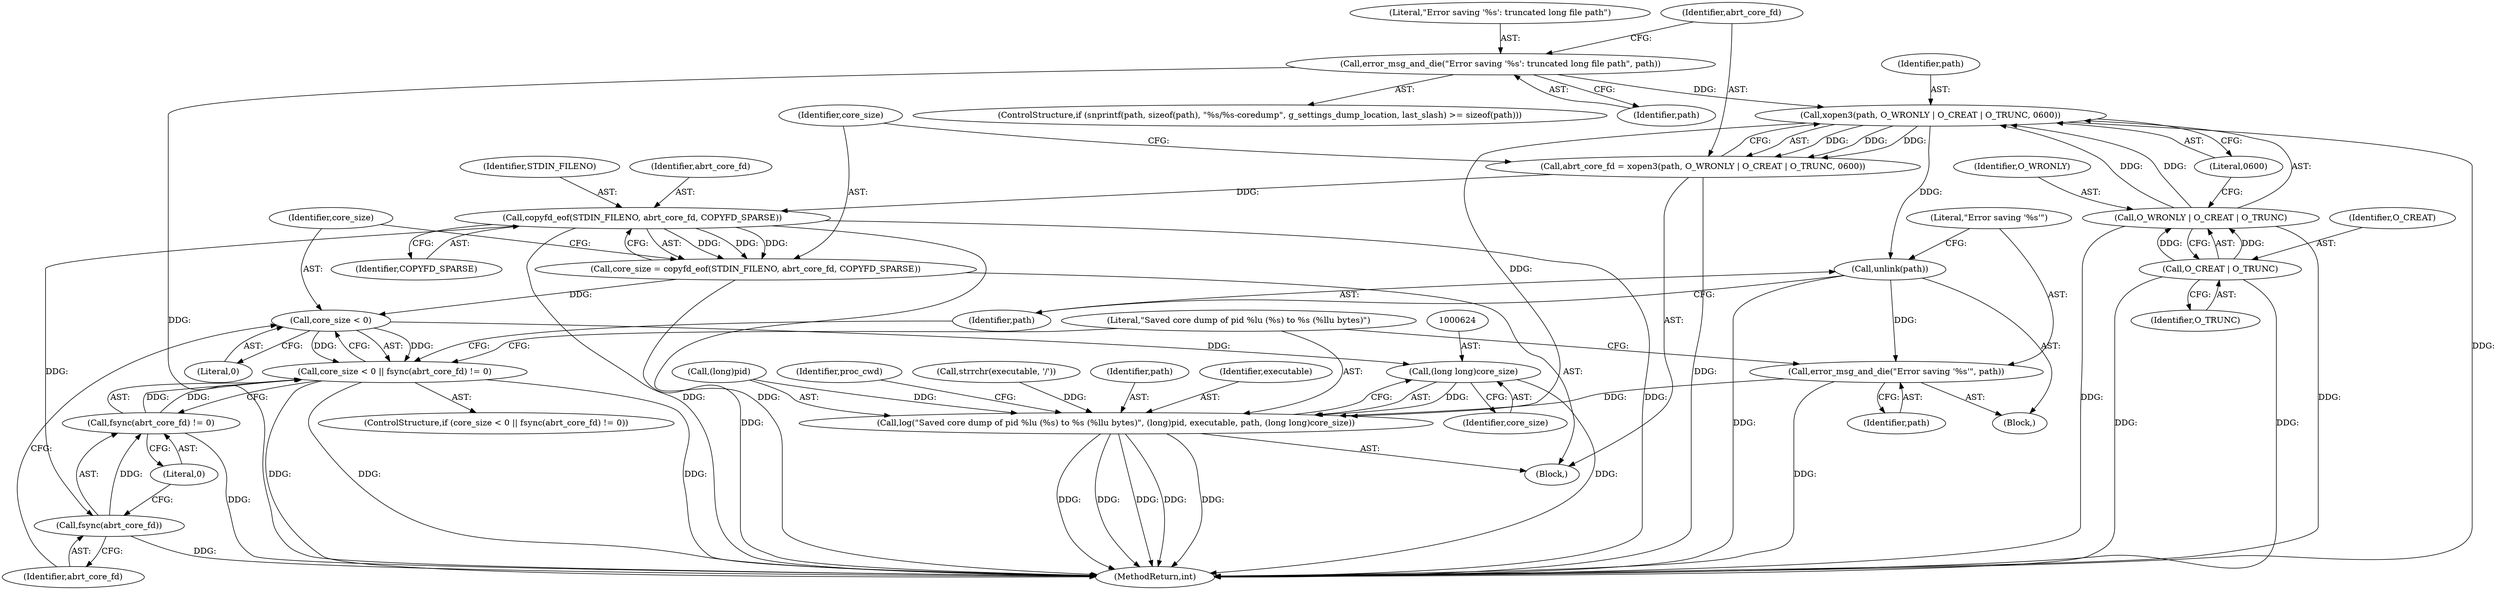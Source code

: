 digraph "0_abrt_8939398b82006ba1fec4ed491339fc075f43fc7c_1@API" {
"1000586" [label="(Call,xopen3(path, O_WRONLY | O_CREAT | O_TRUNC, 0600))"];
"1000580" [label="(Call,error_msg_and_die(\"Error saving '%s': truncated long file path\", path))"];
"1000588" [label="(Call,O_WRONLY | O_CREAT | O_TRUNC)"];
"1000590" [label="(Call,O_CREAT | O_TRUNC)"];
"1000584" [label="(Call,abrt_core_fd = xopen3(path, O_WRONLY | O_CREAT | O_TRUNC, 0600))"];
"1000597" [label="(Call,copyfd_eof(STDIN_FILENO, abrt_core_fd, COPYFD_SPARSE))"];
"1000595" [label="(Call,core_size = copyfd_eof(STDIN_FILENO, abrt_core_fd, COPYFD_SPARSE))"];
"1000603" [label="(Call,core_size < 0)"];
"1000602" [label="(Call,core_size < 0 || fsync(abrt_core_fd) != 0)"];
"1000623" [label="(Call,(long long)core_size)"];
"1000616" [label="(Call,log(\"Saved core dump of pid %lu (%s) to %s (%llu bytes)\", (long)pid, executable, path, (long long)core_size))"];
"1000607" [label="(Call,fsync(abrt_core_fd))"];
"1000606" [label="(Call,fsync(abrt_core_fd) != 0)"];
"1000611" [label="(Call,unlink(path))"];
"1000613" [label="(Call,error_msg_and_die(\"Error saving '%s'\", path))"];
"1000584" [label="(Call,abrt_core_fd = xopen3(path, O_WRONLY | O_CREAT | O_TRUNC, 0600))"];
"1000618" [label="(Call,(long)pid)"];
"1000615" [label="(Identifier,path)"];
"1000597" [label="(Call,copyfd_eof(STDIN_FILENO, abrt_core_fd, COPYFD_SPARSE))"];
"1000614" [label="(Literal,\"Error saving '%s'\")"];
"1000600" [label="(Identifier,COPYFD_SPARSE)"];
"1000625" [label="(Identifier,core_size)"];
"1000596" [label="(Identifier,core_size)"];
"1000568" [label="(Block,)"];
"1000616" [label="(Call,log(\"Saved core dump of pid %lu (%s) to %s (%llu bytes)\", (long)pid, executable, path, (long long)core_size))"];
"1000581" [label="(Literal,\"Error saving '%s': truncated long file path\")"];
"1000608" [label="(Identifier,abrt_core_fd)"];
"1000590" [label="(Call,O_CREAT | O_TRUNC)"];
"1000606" [label="(Call,fsync(abrt_core_fd) != 0)"];
"1000580" [label="(Call,error_msg_and_die(\"Error saving '%s': truncated long file path\", path))"];
"1000617" [label="(Literal,\"Saved core dump of pid %lu (%s) to %s (%llu bytes)\")"];
"1000588" [label="(Call,O_WRONLY | O_CREAT | O_TRUNC)"];
"1000593" [label="(Literal,0600)"];
"1000601" [label="(ControlStructure,if (core_size < 0 || fsync(abrt_core_fd) != 0))"];
"1000609" [label="(Literal,0)"];
"1000587" [label="(Identifier,path)"];
"1000612" [label="(Identifier,path)"];
"1000610" [label="(Block,)"];
"1000589" [label="(Identifier,O_WRONLY)"];
"1000628" [label="(Identifier,proc_cwd)"];
"1000613" [label="(Call,error_msg_and_die(\"Error saving '%s'\", path))"];
"1000607" [label="(Call,fsync(abrt_core_fd))"];
"1000555" [label="(Call,strrchr(executable, '/'))"];
"1000602" [label="(Call,core_size < 0 || fsync(abrt_core_fd) != 0)"];
"1000598" [label="(Identifier,STDIN_FILENO)"];
"1000622" [label="(Identifier,path)"];
"1000582" [label="(Identifier,path)"];
"1000603" [label="(Call,core_size < 0)"];
"1000623" [label="(Call,(long long)core_size)"];
"1000586" [label="(Call,xopen3(path, O_WRONLY | O_CREAT | O_TRUNC, 0600))"];
"1000592" [label="(Identifier,O_TRUNC)"];
"1000599" [label="(Identifier,abrt_core_fd)"];
"1000569" [label="(ControlStructure,if (snprintf(path, sizeof(path), \"%s/%s-coredump\", g_settings_dump_location, last_slash) >= sizeof(path)))"];
"1000595" [label="(Call,core_size = copyfd_eof(STDIN_FILENO, abrt_core_fd, COPYFD_SPARSE))"];
"1000604" [label="(Identifier,core_size)"];
"1000591" [label="(Identifier,O_CREAT)"];
"1001237" [label="(MethodReturn,int)"];
"1000585" [label="(Identifier,abrt_core_fd)"];
"1000605" [label="(Literal,0)"];
"1000621" [label="(Identifier,executable)"];
"1000611" [label="(Call,unlink(path))"];
"1000586" -> "1000584"  [label="AST: "];
"1000586" -> "1000593"  [label="CFG: "];
"1000587" -> "1000586"  [label="AST: "];
"1000588" -> "1000586"  [label="AST: "];
"1000593" -> "1000586"  [label="AST: "];
"1000584" -> "1000586"  [label="CFG: "];
"1000586" -> "1001237"  [label="DDG: "];
"1000586" -> "1000584"  [label="DDG: "];
"1000586" -> "1000584"  [label="DDG: "];
"1000586" -> "1000584"  [label="DDG: "];
"1000580" -> "1000586"  [label="DDG: "];
"1000588" -> "1000586"  [label="DDG: "];
"1000588" -> "1000586"  [label="DDG: "];
"1000586" -> "1000611"  [label="DDG: "];
"1000586" -> "1000616"  [label="DDG: "];
"1000580" -> "1000569"  [label="AST: "];
"1000580" -> "1000582"  [label="CFG: "];
"1000581" -> "1000580"  [label="AST: "];
"1000582" -> "1000580"  [label="AST: "];
"1000585" -> "1000580"  [label="CFG: "];
"1000580" -> "1001237"  [label="DDG: "];
"1000588" -> "1000590"  [label="CFG: "];
"1000589" -> "1000588"  [label="AST: "];
"1000590" -> "1000588"  [label="AST: "];
"1000593" -> "1000588"  [label="CFG: "];
"1000588" -> "1001237"  [label="DDG: "];
"1000588" -> "1001237"  [label="DDG: "];
"1000590" -> "1000588"  [label="DDG: "];
"1000590" -> "1000588"  [label="DDG: "];
"1000590" -> "1000592"  [label="CFG: "];
"1000591" -> "1000590"  [label="AST: "];
"1000592" -> "1000590"  [label="AST: "];
"1000590" -> "1001237"  [label="DDG: "];
"1000590" -> "1001237"  [label="DDG: "];
"1000584" -> "1000568"  [label="AST: "];
"1000585" -> "1000584"  [label="AST: "];
"1000596" -> "1000584"  [label="CFG: "];
"1000584" -> "1001237"  [label="DDG: "];
"1000584" -> "1000597"  [label="DDG: "];
"1000597" -> "1000595"  [label="AST: "];
"1000597" -> "1000600"  [label="CFG: "];
"1000598" -> "1000597"  [label="AST: "];
"1000599" -> "1000597"  [label="AST: "];
"1000600" -> "1000597"  [label="AST: "];
"1000595" -> "1000597"  [label="CFG: "];
"1000597" -> "1001237"  [label="DDG: "];
"1000597" -> "1001237"  [label="DDG: "];
"1000597" -> "1001237"  [label="DDG: "];
"1000597" -> "1000595"  [label="DDG: "];
"1000597" -> "1000595"  [label="DDG: "];
"1000597" -> "1000595"  [label="DDG: "];
"1000597" -> "1000607"  [label="DDG: "];
"1000595" -> "1000568"  [label="AST: "];
"1000596" -> "1000595"  [label="AST: "];
"1000604" -> "1000595"  [label="CFG: "];
"1000595" -> "1001237"  [label="DDG: "];
"1000595" -> "1000603"  [label="DDG: "];
"1000603" -> "1000602"  [label="AST: "];
"1000603" -> "1000605"  [label="CFG: "];
"1000604" -> "1000603"  [label="AST: "];
"1000605" -> "1000603"  [label="AST: "];
"1000608" -> "1000603"  [label="CFG: "];
"1000602" -> "1000603"  [label="CFG: "];
"1000603" -> "1000602"  [label="DDG: "];
"1000603" -> "1000602"  [label="DDG: "];
"1000603" -> "1000623"  [label="DDG: "];
"1000602" -> "1000601"  [label="AST: "];
"1000602" -> "1000606"  [label="CFG: "];
"1000606" -> "1000602"  [label="AST: "];
"1000612" -> "1000602"  [label="CFG: "];
"1000617" -> "1000602"  [label="CFG: "];
"1000602" -> "1001237"  [label="DDG: "];
"1000602" -> "1001237"  [label="DDG: "];
"1000602" -> "1001237"  [label="DDG: "];
"1000606" -> "1000602"  [label="DDG: "];
"1000606" -> "1000602"  [label="DDG: "];
"1000623" -> "1000616"  [label="AST: "];
"1000623" -> "1000625"  [label="CFG: "];
"1000624" -> "1000623"  [label="AST: "];
"1000625" -> "1000623"  [label="AST: "];
"1000616" -> "1000623"  [label="CFG: "];
"1000623" -> "1001237"  [label="DDG: "];
"1000623" -> "1000616"  [label="DDG: "];
"1000616" -> "1000568"  [label="AST: "];
"1000617" -> "1000616"  [label="AST: "];
"1000618" -> "1000616"  [label="AST: "];
"1000621" -> "1000616"  [label="AST: "];
"1000622" -> "1000616"  [label="AST: "];
"1000628" -> "1000616"  [label="CFG: "];
"1000616" -> "1001237"  [label="DDG: "];
"1000616" -> "1001237"  [label="DDG: "];
"1000616" -> "1001237"  [label="DDG: "];
"1000616" -> "1001237"  [label="DDG: "];
"1000616" -> "1001237"  [label="DDG: "];
"1000618" -> "1000616"  [label="DDG: "];
"1000555" -> "1000616"  [label="DDG: "];
"1000613" -> "1000616"  [label="DDG: "];
"1000607" -> "1000606"  [label="AST: "];
"1000607" -> "1000608"  [label="CFG: "];
"1000608" -> "1000607"  [label="AST: "];
"1000609" -> "1000607"  [label="CFG: "];
"1000607" -> "1001237"  [label="DDG: "];
"1000607" -> "1000606"  [label="DDG: "];
"1000606" -> "1000609"  [label="CFG: "];
"1000609" -> "1000606"  [label="AST: "];
"1000606" -> "1001237"  [label="DDG: "];
"1000611" -> "1000610"  [label="AST: "];
"1000611" -> "1000612"  [label="CFG: "];
"1000612" -> "1000611"  [label="AST: "];
"1000614" -> "1000611"  [label="CFG: "];
"1000611" -> "1001237"  [label="DDG: "];
"1000611" -> "1000613"  [label="DDG: "];
"1000613" -> "1000610"  [label="AST: "];
"1000613" -> "1000615"  [label="CFG: "];
"1000614" -> "1000613"  [label="AST: "];
"1000615" -> "1000613"  [label="AST: "];
"1000617" -> "1000613"  [label="CFG: "];
"1000613" -> "1001237"  [label="DDG: "];
}
